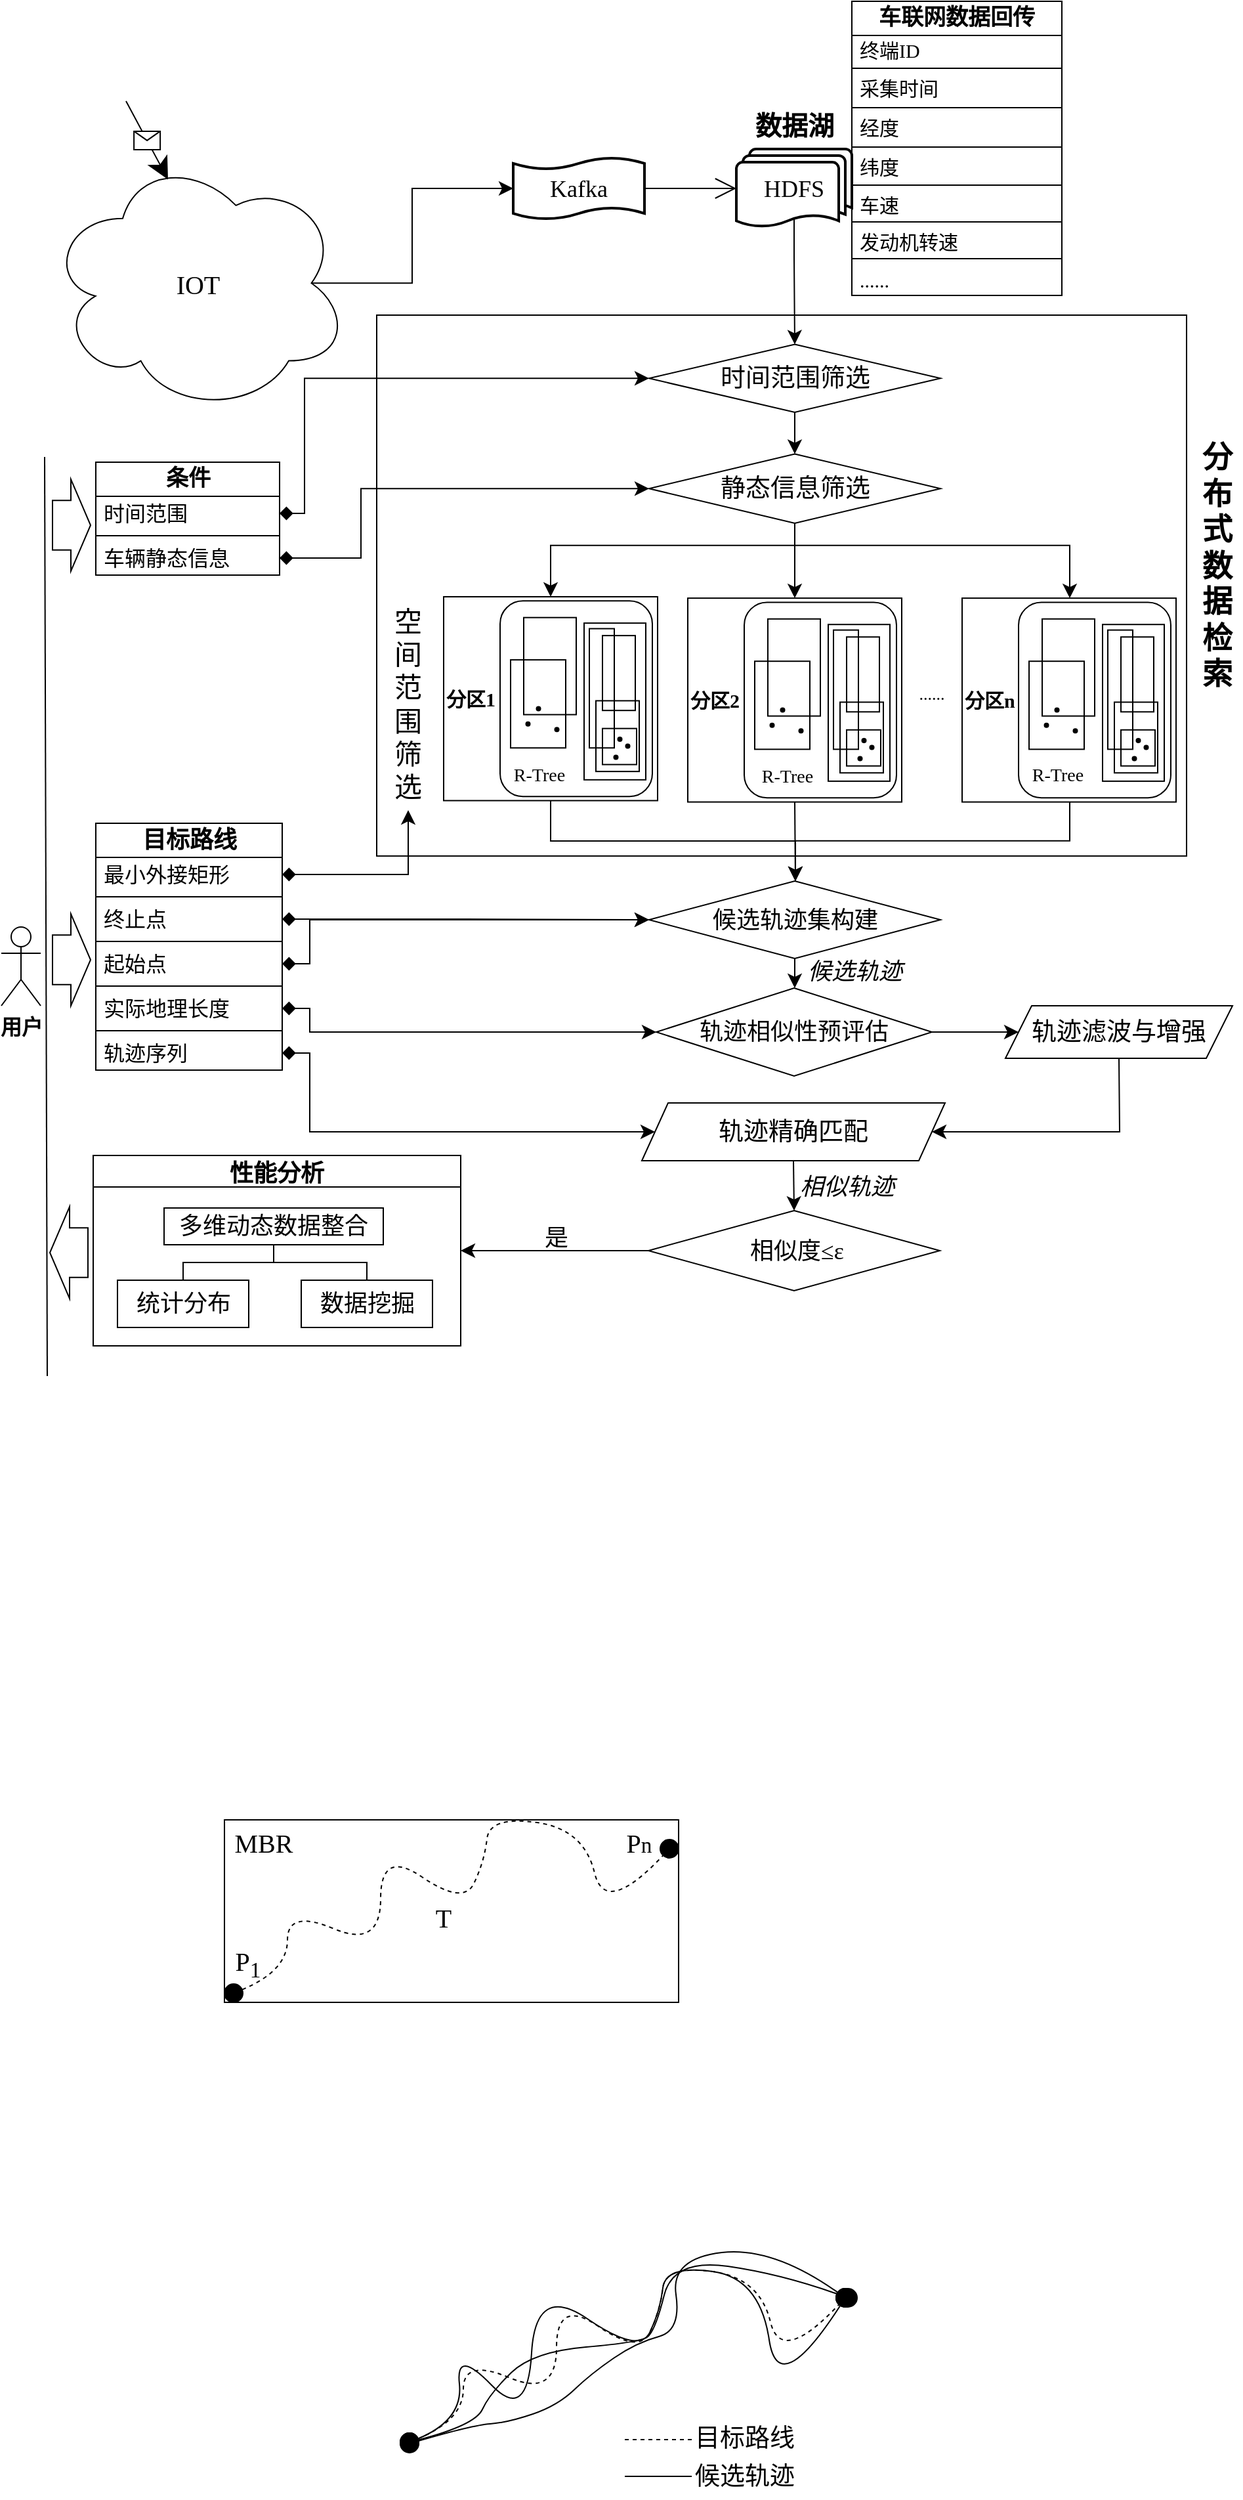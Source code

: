 <mxfile version="24.7.8">
  <diagram name="第 1 页" id="QPPe_mM45RTRhulqxfoM">
    <mxGraphModel dx="3130" dy="1550" grid="0" gridSize="10" guides="1" tooltips="1" connect="1" arrows="1" fold="1" page="1" pageScale="1" pageWidth="3300" pageHeight="2339" math="0" shadow="0">
      <root>
        <mxCell id="0" />
        <mxCell id="1" parent="0" />
        <mxCell id="G1OYZxIr4WpRyJIPXuP--4" value="" style="rounded=0;whiteSpace=wrap;html=1;fontFamily=Architects Daughter;fontSource=https%3A%2F%2Ffonts.googleapis.com%2Fcss%3Ffamily%3DArchitects%2BDaughter;" vertex="1" parent="1">
          <mxGeometry x="448" y="1485" width="346" height="139" as="geometry" />
        </mxCell>
        <mxCell id="3G0diSPvrYinm9wSDgkd-9" value="目标路线" style="swimlane;fontStyle=1;childLayout=stackLayout;horizontal=1;startSize=26;fillColor=none;horizontalStack=0;resizeParent=1;resizeParentMax=0;resizeLast=0;collapsible=1;marginBottom=0;html=1;fontFamily=宋体;fontSize=18;verticalAlign=middle;" parent="1" vertex="1">
          <mxGeometry x="350" y="726" width="142" height="188" as="geometry">
            <mxRectangle x="360" y="410" width="110" height="30" as="alternateBounds" />
          </mxGeometry>
        </mxCell>
        <mxCell id="3G0diSPvrYinm9wSDgkd-19" value="最小外接矩形" style="text;strokeColor=none;fillColor=none;align=left;verticalAlign=middle;spacingLeft=4;spacingRight=4;overflow=hidden;rotatable=0;points=[[0,0.5],[1,0.5]];portConstraint=eastwest;whiteSpace=wrap;html=1;fontFamily=宋体;fontStyle=0;fontSize=16;" parent="3G0diSPvrYinm9wSDgkd-9" vertex="1">
          <mxGeometry y="26" width="142" height="26" as="geometry" />
        </mxCell>
        <mxCell id="3G0diSPvrYinm9wSDgkd-36" value="" style="line;strokeWidth=1;fillColor=none;align=left;verticalAlign=middle;spacingTop=-1;spacingLeft=3;spacingRight=3;rotatable=0;labelPosition=right;points=[];portConstraint=eastwest;strokeColor=inherit;fontFamily=宋体;" parent="3G0diSPvrYinm9wSDgkd-9" vertex="1">
          <mxGeometry y="52" width="142" height="8" as="geometry" />
        </mxCell>
        <mxCell id="3G0diSPvrYinm9wSDgkd-18" value="终止点" style="text;strokeColor=none;fillColor=none;align=left;verticalAlign=middle;spacingLeft=4;spacingRight=4;overflow=hidden;rotatable=0;points=[[0,0.5],[1,0.5]];portConstraint=eastwest;whiteSpace=wrap;html=1;fontFamily=宋体;fontStyle=0;fontSize=16;" parent="3G0diSPvrYinm9wSDgkd-9" vertex="1">
          <mxGeometry y="60" width="142" height="26" as="geometry" />
        </mxCell>
        <mxCell id="3G0diSPvrYinm9wSDgkd-35" value="" style="line;strokeWidth=1;fillColor=none;align=left;verticalAlign=middle;spacingTop=-1;spacingLeft=3;spacingRight=3;rotatable=0;labelPosition=right;points=[];portConstraint=eastwest;strokeColor=inherit;fontFamily=宋体;" parent="3G0diSPvrYinm9wSDgkd-9" vertex="1">
          <mxGeometry y="86" width="142" height="8" as="geometry" />
        </mxCell>
        <mxCell id="3G0diSPvrYinm9wSDgkd-201" value="起始点" style="text;strokeColor=none;fillColor=none;align=left;verticalAlign=middle;spacingLeft=4;spacingRight=4;overflow=hidden;rotatable=0;points=[[0,0.5],[1,0.5]];portConstraint=eastwest;whiteSpace=wrap;html=1;fontFamily=宋体;fontStyle=0;fontSize=16;" parent="3G0diSPvrYinm9wSDgkd-9" vertex="1">
          <mxGeometry y="94" width="142" height="26" as="geometry" />
        </mxCell>
        <mxCell id="3G0diSPvrYinm9wSDgkd-37" value="" style="line;strokeWidth=1;fillColor=none;align=left;verticalAlign=middle;spacingTop=-1;spacingLeft=3;spacingRight=3;rotatable=0;labelPosition=right;points=[];portConstraint=eastwest;strokeColor=inherit;fontFamily=宋体;" parent="3G0diSPvrYinm9wSDgkd-9" vertex="1">
          <mxGeometry y="120" width="142" height="8" as="geometry" />
        </mxCell>
        <mxCell id="3G0diSPvrYinm9wSDgkd-12" value="实际地理长度" style="text;strokeColor=none;fillColor=none;align=left;verticalAlign=middle;spacingLeft=4;spacingRight=4;overflow=hidden;rotatable=0;points=[[0,0.5],[1,0.5]];portConstraint=eastwest;whiteSpace=wrap;html=1;fontFamily=宋体;fontStyle=0;fontSize=16;" parent="3G0diSPvrYinm9wSDgkd-9" vertex="1">
          <mxGeometry y="128" width="142" height="26" as="geometry" />
        </mxCell>
        <mxCell id="3G0diSPvrYinm9wSDgkd-34" value="" style="line;strokeWidth=1;fillColor=none;align=left;verticalAlign=middle;spacingTop=-1;spacingLeft=3;spacingRight=3;rotatable=0;labelPosition=right;points=[];portConstraint=eastwest;strokeColor=inherit;fontFamily=宋体;" parent="3G0diSPvrYinm9wSDgkd-9" vertex="1">
          <mxGeometry y="154" width="142" height="8" as="geometry" />
        </mxCell>
        <mxCell id="3G0diSPvrYinm9wSDgkd-10" value="轨迹序列" style="text;strokeColor=none;fillColor=none;align=left;verticalAlign=middle;spacingLeft=4;spacingRight=4;overflow=hidden;rotatable=0;points=[[0,0.5],[1,0.5]];portConstraint=eastwest;whiteSpace=wrap;html=1;fontFamily=宋体;fontStyle=0;fontSize=16;" parent="3G0diSPvrYinm9wSDgkd-9" vertex="1">
          <mxGeometry y="162" width="142" height="26" as="geometry" />
        </mxCell>
        <mxCell id="3G0diSPvrYinm9wSDgkd-20" value="Kafka" style="shape=tape;whiteSpace=wrap;html=1;strokeWidth=2;size=0.19;fontFamily=宋体;fontStyle=0;fontSize=18;" parent="1" vertex="1">
          <mxGeometry x="668" y="219" width="100" height="47" as="geometry" />
        </mxCell>
        <mxCell id="3G0diSPvrYinm9wSDgkd-21" value="HDFS" style="strokeWidth=2;html=1;shape=mxgraph.flowchart.multi-document;whiteSpace=wrap;fontFamily=宋体;fontSize=18;fontStyle=0" parent="1" vertex="1">
          <mxGeometry x="838" y="212.5" width="88" height="60" as="geometry" />
        </mxCell>
        <mxCell id="3G0diSPvrYinm9wSDgkd-22" style="edgeStyle=none;curved=1;rounded=0;orthogonalLoop=1;jettySize=auto;html=1;exitX=1;exitY=0.5;exitDx=0;exitDy=0;exitPerimeter=0;entryX=0;entryY=0.5;entryDx=0;entryDy=0;entryPerimeter=0;fontFamily=宋体;fontSize=16;startSize=14;endArrow=open;endSize=14;sourcePerimeterSpacing=8;targetPerimeterSpacing=8;" parent="1" source="3G0diSPvrYinm9wSDgkd-20" target="3G0diSPvrYinm9wSDgkd-21" edge="1">
          <mxGeometry relative="1" as="geometry" />
        </mxCell>
        <mxCell id="3G0diSPvrYinm9wSDgkd-23" value="车联网数据回传" style="swimlane;fontStyle=1;align=center;verticalAlign=middle;childLayout=stackLayout;horizontal=1;startSize=26;horizontalStack=0;resizeParent=1;resizeParentMax=0;resizeLast=0;collapsible=1;marginBottom=0;whiteSpace=wrap;html=1;fontFamily=宋体;fontSize=17;" parent="1" vertex="1">
          <mxGeometry x="926" y="100" width="160" height="224" as="geometry" />
        </mxCell>
        <mxCell id="3G0diSPvrYinm9wSDgkd-24" value="终端ID" style="text;strokeColor=none;fillColor=none;align=left;verticalAlign=middle;spacingLeft=4;spacingRight=4;overflow=hidden;rotatable=0;points=[[0,0.5],[1,0.5]];portConstraint=eastwest;whiteSpace=wrap;html=1;fontFamily=宋体;fontSize=15;fontColor=#000000;" parent="3G0diSPvrYinm9wSDgkd-23" vertex="1">
          <mxGeometry y="26" width="160" height="21" as="geometry" />
        </mxCell>
        <mxCell id="3G0diSPvrYinm9wSDgkd-38" value="" style="line;strokeWidth=1;fillColor=none;align=left;verticalAlign=middle;spacingTop=-1;spacingLeft=3;spacingRight=3;rotatable=0;labelPosition=right;points=[];portConstraint=eastwest;strokeColor=inherit;fontFamily=宋体;" parent="3G0diSPvrYinm9wSDgkd-23" vertex="1">
          <mxGeometry y="47" width="160" height="8" as="geometry" />
        </mxCell>
        <mxCell id="3G0diSPvrYinm9wSDgkd-27" value="采集时间" style="text;strokeColor=none;fillColor=none;align=left;verticalAlign=middle;spacingLeft=4;spacingRight=4;overflow=hidden;rotatable=0;points=[[0,0.5],[1,0.5]];portConstraint=eastwest;whiteSpace=wrap;html=1;fontFamily=宋体;fontSize=15;fontColor=#000000;" parent="3G0diSPvrYinm9wSDgkd-23" vertex="1">
          <mxGeometry y="55" width="160" height="22" as="geometry" />
        </mxCell>
        <mxCell id="3G0diSPvrYinm9wSDgkd-39" value="" style="line;strokeWidth=1;fillColor=none;align=left;verticalAlign=middle;spacingTop=-1;spacingLeft=3;spacingRight=3;rotatable=0;labelPosition=right;points=[];portConstraint=eastwest;strokeColor=inherit;fontFamily=宋体;" parent="3G0diSPvrYinm9wSDgkd-23" vertex="1">
          <mxGeometry y="77" width="160" height="8" as="geometry" />
        </mxCell>
        <mxCell id="3G0diSPvrYinm9wSDgkd-26" value="经度" style="text;strokeColor=none;fillColor=none;align=left;verticalAlign=middle;spacingLeft=4;spacingRight=4;overflow=hidden;rotatable=0;points=[[0,0.5],[1,0.5]];portConstraint=eastwest;whiteSpace=wrap;html=1;fontFamily=宋体;fontSize=15;fontColor=#000000;" parent="3G0diSPvrYinm9wSDgkd-23" vertex="1">
          <mxGeometry y="85" width="160" height="22" as="geometry" />
        </mxCell>
        <mxCell id="3G0diSPvrYinm9wSDgkd-51" value="" style="line;strokeWidth=1;fillColor=none;align=left;verticalAlign=middle;spacingTop=-1;spacingLeft=3;spacingRight=3;rotatable=0;labelPosition=right;points=[];portConstraint=eastwest;strokeColor=inherit;fontFamily=宋体;" parent="3G0diSPvrYinm9wSDgkd-23" vertex="1">
          <mxGeometry y="107" width="160" height="8" as="geometry" />
        </mxCell>
        <mxCell id="3G0diSPvrYinm9wSDgkd-48" value="纬度" style="text;strokeColor=none;fillColor=none;align=left;verticalAlign=middle;spacingLeft=4;spacingRight=4;overflow=hidden;rotatable=0;points=[[0,0.5],[1,0.5]];portConstraint=eastwest;whiteSpace=wrap;html=1;fontFamily=宋体;fontSize=15;fontColor=#000000;" parent="3G0diSPvrYinm9wSDgkd-23" vertex="1">
          <mxGeometry y="115" width="160" height="21" as="geometry" />
        </mxCell>
        <mxCell id="3G0diSPvrYinm9wSDgkd-52" value="" style="line;strokeWidth=1;fillColor=none;align=left;verticalAlign=middle;spacingTop=-1;spacingLeft=3;spacingRight=3;rotatable=0;labelPosition=right;points=[];portConstraint=eastwest;strokeColor=inherit;fontFamily=宋体;" parent="3G0diSPvrYinm9wSDgkd-23" vertex="1">
          <mxGeometry y="136" width="160" height="8" as="geometry" />
        </mxCell>
        <mxCell id="3G0diSPvrYinm9wSDgkd-40" value="车速" style="text;strokeColor=none;fillColor=none;align=left;verticalAlign=middle;spacingLeft=4;spacingRight=4;overflow=hidden;rotatable=0;points=[[0,0.5],[1,0.5]];portConstraint=eastwest;whiteSpace=wrap;html=1;fontFamily=宋体;fontSize=15;fontColor=#000000;" parent="3G0diSPvrYinm9wSDgkd-23" vertex="1">
          <mxGeometry y="144" width="160" height="20" as="geometry" />
        </mxCell>
        <mxCell id="3G0diSPvrYinm9wSDgkd-53" value="" style="line;strokeWidth=1;fillColor=none;align=left;verticalAlign=middle;spacingTop=-1;spacingLeft=3;spacingRight=3;rotatable=0;labelPosition=right;points=[];portConstraint=eastwest;strokeColor=inherit;fontFamily=宋体;" parent="3G0diSPvrYinm9wSDgkd-23" vertex="1">
          <mxGeometry y="164" width="160" height="8" as="geometry" />
        </mxCell>
        <mxCell id="3G0diSPvrYinm9wSDgkd-49" value="发动机转速" style="text;strokeColor=none;fillColor=none;align=left;verticalAlign=middle;spacingLeft=4;spacingRight=4;overflow=hidden;rotatable=0;points=[[0,0.5],[1,0.5]];portConstraint=eastwest;whiteSpace=wrap;html=1;fontFamily=宋体;fontSize=15;fontColor=#000000;" parent="3G0diSPvrYinm9wSDgkd-23" vertex="1">
          <mxGeometry y="172" width="160" height="20" as="geometry" />
        </mxCell>
        <mxCell id="3G0diSPvrYinm9wSDgkd-54" value="" style="line;strokeWidth=1;fillColor=none;align=left;verticalAlign=middle;spacingTop=-1;spacingLeft=3;spacingRight=3;rotatable=0;labelPosition=right;points=[];portConstraint=eastwest;strokeColor=inherit;fontFamily=宋体;" parent="3G0diSPvrYinm9wSDgkd-23" vertex="1">
          <mxGeometry y="192" width="160" height="8" as="geometry" />
        </mxCell>
        <mxCell id="3G0diSPvrYinm9wSDgkd-50" value="......" style="text;strokeColor=none;fillColor=none;align=left;verticalAlign=middle;spacingLeft=4;spacingRight=4;overflow=hidden;rotatable=0;points=[[0,0.5],[1,0.5]];portConstraint=eastwest;whiteSpace=wrap;html=1;fontFamily=宋体;fontSize=15;fontColor=#000000;" parent="3G0diSPvrYinm9wSDgkd-23" vertex="1">
          <mxGeometry y="200" width="160" height="24" as="geometry" />
        </mxCell>
        <mxCell id="3G0diSPvrYinm9wSDgkd-55" value="IOT" style="ellipse;shape=cloud;whiteSpace=wrap;html=1;align=center;fontFamily=宋体;fontSize=20;" parent="1" vertex="1">
          <mxGeometry x="313" y="216" width="230" height="197.25" as="geometry" />
        </mxCell>
        <mxCell id="3G0diSPvrYinm9wSDgkd-160" value="候选轨迹集构建" style="rhombus;whiteSpace=wrap;html=1;fontFamily=宋体;fontSize=18;" parent="1" vertex="1">
          <mxGeometry x="771.5" y="770" width="222" height="59" as="geometry" />
        </mxCell>
        <mxCell id="3G0diSPvrYinm9wSDgkd-166" value="轨迹滤波与增强" style="shape=parallelogram;perimeter=parallelogramPerimeter;whiteSpace=wrap;html=1;fixedSize=1;fontFamily=宋体;fontSize=19;" parent="1" vertex="1">
          <mxGeometry x="1043" y="865" width="173" height="40" as="geometry" />
        </mxCell>
        <mxCell id="3G0diSPvrYinm9wSDgkd-167" value="轨迹精确匹配" style="shape=parallelogram;perimeter=parallelogramPerimeter;whiteSpace=wrap;html=1;fixedSize=1;fontFamily=宋体;fontSize=19;" parent="1" vertex="1">
          <mxGeometry x="766" y="939" width="231" height="44" as="geometry" />
        </mxCell>
        <mxCell id="3G0diSPvrYinm9wSDgkd-168" value="" style="edgeStyle=elbowEdgeStyle;elbow=horizontal;endArrow=classic;html=1;curved=0;rounded=0;endSize=8;startSize=8;fontFamily=宋体;fontSize=16;sourcePerimeterSpacing=8;targetPerimeterSpacing=8;entryX=0;entryY=0.5;entryDx=0;entryDy=0;exitX=1;exitY=0.5;exitDx=0;exitDy=0;" parent="1" source="G1OYZxIr4WpRyJIPXuP--146" target="3G0diSPvrYinm9wSDgkd-166" edge="1">
          <mxGeometry width="50" height="50" relative="1" as="geometry">
            <mxPoint x="987" y="873" as="sourcePoint" />
            <mxPoint x="727" y="954" as="targetPoint" />
          </mxGeometry>
        </mxCell>
        <mxCell id="3G0diSPvrYinm9wSDgkd-170" value="" style="edgeStyle=elbowEdgeStyle;elbow=horizontal;endArrow=classic;html=1;curved=0;rounded=0;endSize=8;startSize=8;fontFamily=宋体;fontSize=16;sourcePerimeterSpacing=8;targetPerimeterSpacing=8;exitX=0.5;exitY=1;exitDx=0;exitDy=0;entryX=1;entryY=0.5;entryDx=0;entryDy=0;" parent="1" source="3G0diSPvrYinm9wSDgkd-166" target="3G0diSPvrYinm9wSDgkd-167" edge="1">
          <mxGeometry width="50" height="50" relative="1" as="geometry">
            <mxPoint x="1104" y="1022" as="sourcePoint" />
            <mxPoint x="1154" y="972" as="targetPoint" />
            <Array as="points">
              <mxPoint x="1130" y="929" />
              <mxPoint x="1117" y="924" />
            </Array>
          </mxGeometry>
        </mxCell>
        <mxCell id="3G0diSPvrYinm9wSDgkd-171" value="&lt;span style=&quot;text-align: justify; background-color: rgb(255, 255, 255);&quot;&gt;&lt;font style=&quot;font-size: 18px;&quot;&gt;&amp;nbsp;相似度≤ε&lt;/font&gt;&lt;/span&gt;" style="rhombus;whiteSpace=wrap;html=1;fontFamily=宋体;fontSize=18;" parent="1" vertex="1">
          <mxGeometry x="771" y="1021" width="222" height="61" as="geometry" />
        </mxCell>
        <mxCell id="3G0diSPvrYinm9wSDgkd-174" value="" style="edgeStyle=elbowEdgeStyle;elbow=horizontal;endArrow=classic;html=1;curved=0;rounded=0;endSize=8;startSize=8;fontFamily=宋体;fontSize=16;sourcePerimeterSpacing=8;targetPerimeterSpacing=8;exitX=0.5;exitY=1;exitDx=0;exitDy=0;entryX=0.5;entryY=0;entryDx=0;entryDy=0;" parent="1" source="3G0diSPvrYinm9wSDgkd-167" target="3G0diSPvrYinm9wSDgkd-171" edge="1">
          <mxGeometry width="50" height="50" relative="1" as="geometry">
            <mxPoint x="734" y="754" as="sourcePoint" />
            <mxPoint x="849" y="1065" as="targetPoint" />
          </mxGeometry>
        </mxCell>
        <mxCell id="3G0diSPvrYinm9wSDgkd-178" value="性能分析" style="swimlane;startSize=24;horizontal=1;containerType=tree;newEdgeStyle={&quot;edgeStyle&quot;:&quot;elbowEdgeStyle&quot;,&quot;startArrow&quot;:&quot;none&quot;,&quot;endArrow&quot;:&quot;none&quot;};fontFamily=宋体;fontSize=18;" parent="1" vertex="1">
          <mxGeometry x="348" y="979" width="280" height="145" as="geometry" />
        </mxCell>
        <mxCell id="3G0diSPvrYinm9wSDgkd-179" value="" style="edgeStyle=elbowEdgeStyle;elbow=vertical;sourcePerimeterSpacing=0;targetPerimeterSpacing=0;startArrow=none;endArrow=none;rounded=0;curved=0;fontFamily=宋体;fontSize=16;startSize=14;endSize=14;" parent="3G0diSPvrYinm9wSDgkd-178" source="3G0diSPvrYinm9wSDgkd-181" target="3G0diSPvrYinm9wSDgkd-182" edge="1">
          <mxGeometry relative="1" as="geometry" />
        </mxCell>
        <mxCell id="3G0diSPvrYinm9wSDgkd-180" value="" style="edgeStyle=elbowEdgeStyle;elbow=vertical;sourcePerimeterSpacing=0;targetPerimeterSpacing=0;startArrow=none;endArrow=none;rounded=0;curved=0;fontFamily=宋体;fontSize=16;startSize=14;endSize=14;" parent="3G0diSPvrYinm9wSDgkd-178" source="3G0diSPvrYinm9wSDgkd-181" target="3G0diSPvrYinm9wSDgkd-183" edge="1">
          <mxGeometry relative="1" as="geometry" />
        </mxCell>
        <UserObject label="多维动态数据整合" treeRoot="1" id="3G0diSPvrYinm9wSDgkd-181">
          <mxCell style="whiteSpace=wrap;html=1;align=center;treeFolding=1;treeMoving=1;newEdgeStyle={&quot;edgeStyle&quot;:&quot;elbowEdgeStyle&quot;,&quot;startArrow&quot;:&quot;none&quot;,&quot;endArrow&quot;:&quot;none&quot;};fontFamily=宋体;fontSize=18;" parent="3G0diSPvrYinm9wSDgkd-178" vertex="1">
            <mxGeometry x="54" y="40" width="167" height="28" as="geometry" />
          </mxCell>
        </UserObject>
        <mxCell id="3G0diSPvrYinm9wSDgkd-182" value="统计分布" style="whiteSpace=wrap;html=1;align=center;verticalAlign=middle;treeFolding=1;treeMoving=1;newEdgeStyle={&quot;edgeStyle&quot;:&quot;elbowEdgeStyle&quot;,&quot;startArrow&quot;:&quot;none&quot;,&quot;endArrow&quot;:&quot;none&quot;};fontFamily=宋体;fontSize=18;" parent="3G0diSPvrYinm9wSDgkd-178" vertex="1">
          <mxGeometry x="18.5" y="95" width="100" height="36" as="geometry" />
        </mxCell>
        <mxCell id="3G0diSPvrYinm9wSDgkd-183" value="数据挖掘" style="whiteSpace=wrap;html=1;align=center;verticalAlign=middle;treeFolding=1;treeMoving=1;newEdgeStyle={&quot;edgeStyle&quot;:&quot;elbowEdgeStyle&quot;,&quot;startArrow&quot;:&quot;none&quot;,&quot;endArrow&quot;:&quot;none&quot;};fontFamily=宋体;fontSize=18;" parent="3G0diSPvrYinm9wSDgkd-178" vertex="1">
          <mxGeometry x="158.5" y="95" width="100" height="36" as="geometry" />
        </mxCell>
        <mxCell id="3G0diSPvrYinm9wSDgkd-184" value="" style="edgeStyle=elbowEdgeStyle;elbow=horizontal;endArrow=classic;html=1;curved=0;rounded=0;endSize=8;startSize=8;fontFamily=宋体;fontSize=16;sourcePerimeterSpacing=8;targetPerimeterSpacing=8;exitX=0;exitY=0.5;exitDx=0;exitDy=0;entryX=1;entryY=0.5;entryDx=0;entryDy=0;" parent="1" source="3G0diSPvrYinm9wSDgkd-171" target="3G0diSPvrYinm9wSDgkd-178" edge="1">
          <mxGeometry width="50" height="50" relative="1" as="geometry">
            <mxPoint x="745" y="1178" as="sourcePoint" />
            <mxPoint x="795" y="1128" as="targetPoint" />
          </mxGeometry>
        </mxCell>
        <mxCell id="3G0diSPvrYinm9wSDgkd-186" value="" style="edgeStyle=elbowEdgeStyle;elbow=horizontal;endArrow=classic;html=1;curved=0;rounded=0;endSize=8;startSize=8;fontFamily=宋体;fontSize=16;sourcePerimeterSpacing=8;targetPerimeterSpacing=8;exitX=0.875;exitY=0.5;exitDx=0;exitDy=0;exitPerimeter=0;entryX=0;entryY=0.5;entryDx=0;entryDy=0;entryPerimeter=0;" parent="1" source="3G0diSPvrYinm9wSDgkd-55" target="3G0diSPvrYinm9wSDgkd-20" edge="1">
          <mxGeometry width="50" height="50" relative="1" as="geometry">
            <mxPoint x="544" y="301" as="sourcePoint" />
            <mxPoint x="594" y="251" as="targetPoint" />
          </mxGeometry>
        </mxCell>
        <mxCell id="3G0diSPvrYinm9wSDgkd-187" value="&lt;font size=&quot;1&quot; style=&quot;&quot;&gt;&lt;b style=&quot;font-size: 16px;&quot;&gt;用户&lt;/b&gt;&lt;/font&gt;" style="shape=umlActor;verticalLabelPosition=bottom;verticalAlign=top;html=1;fontFamily=宋体;" parent="1" vertex="1">
          <mxGeometry x="278" y="805" width="30" height="60" as="geometry" />
        </mxCell>
        <mxCell id="3G0diSPvrYinm9wSDgkd-191" value="" style="endArrow=none;html=1;rounded=0;fontFamily=宋体;fontSize=16;startSize=14;endSize=14;sourcePerimeterSpacing=8;targetPerimeterSpacing=8;curved=1;" parent="1" edge="1">
          <mxGeometry width="50" height="50" relative="1" as="geometry">
            <mxPoint x="313" y="1147" as="sourcePoint" />
            <mxPoint x="311" y="447" as="targetPoint" />
          </mxGeometry>
        </mxCell>
        <mxCell id="3G0diSPvrYinm9wSDgkd-197" value="数据湖" style="text;html=1;align=center;verticalAlign=middle;whiteSpace=wrap;rounded=0;fontSize=20;fontFamily=宋体;fontStyle=1" parent="1" vertex="1">
          <mxGeometry x="842" y="179" width="81" height="30" as="geometry" />
        </mxCell>
        <mxCell id="3G0diSPvrYinm9wSDgkd-198" value="是" style="text;html=1;align=center;verticalAlign=middle;whiteSpace=wrap;rounded=0;fontSize=18;fontFamily=宋体;" parent="1" vertex="1">
          <mxGeometry x="671" y="1027" width="60" height="30" as="geometry" />
        </mxCell>
        <mxCell id="3G0diSPvrYinm9wSDgkd-226" value="候选轨迹" style="text;html=1;align=center;verticalAlign=middle;whiteSpace=wrap;rounded=0;fontSize=18;fontFamily=宋体;fontStyle=2" parent="1" vertex="1">
          <mxGeometry x="887" y="824" width="83" height="30" as="geometry" />
        </mxCell>
        <mxCell id="3G0diSPvrYinm9wSDgkd-227" value="相似轨迹" style="text;html=1;align=center;verticalAlign=middle;whiteSpace=wrap;rounded=0;fontSize=18;fontFamily=宋体;fontStyle=2" parent="1" vertex="1">
          <mxGeometry x="881" y="988" width="83" height="30" as="geometry" />
        </mxCell>
        <mxCell id="7TAQLzED8YgwvD5aUBoT-1" value="" style="endArrow=classic;html=1;rounded=0;fontFamily=Architects Daughter;fontSource=https%3A%2F%2Ffonts.googleapis.com%2Fcss%3Ffamily%3DArchitects%2BDaughter;fontSize=16;startSize=14;endSize=14;sourcePerimeterSpacing=8;targetPerimeterSpacing=8;curved=1;entryX=0.4;entryY=0.1;entryDx=0;entryDy=0;entryPerimeter=0;" parent="1" target="3G0diSPvrYinm9wSDgkd-55" edge="1">
          <mxGeometry relative="1" as="geometry">
            <mxPoint x="373" y="176" as="sourcePoint" />
            <mxPoint x="473" y="176" as="targetPoint" />
          </mxGeometry>
        </mxCell>
        <mxCell id="7TAQLzED8YgwvD5aUBoT-2" value="" style="shape=message;html=1;outlineConnect=0;fontFamily=Architects Daughter;fontSource=https%3A%2F%2Ffonts.googleapis.com%2Fcss%3Ffamily%3DArchitects%2BDaughter;" parent="7TAQLzED8YgwvD5aUBoT-1" vertex="1">
          <mxGeometry width="20" height="14" relative="1" as="geometry">
            <mxPoint x="-10" y="-7" as="offset" />
          </mxGeometry>
        </mxCell>
        <mxCell id="G1OYZxIr4WpRyJIPXuP--2" value="" style="curved=1;endArrow=oval;html=1;rounded=0;fontFamily=Architects Daughter;fontSource=https%3A%2F%2Ffonts.googleapis.com%2Fcss%3Ffamily%3DArchitects%2BDaughter;fontSize=16;startSize=14;endSize=14;sourcePerimeterSpacing=8;targetPerimeterSpacing=8;endFill=1;startArrow=oval;startFill=1;dashed=1;" edge="1" parent="1">
          <mxGeometry width="50" height="50" relative="1" as="geometry">
            <mxPoint x="455" y="1617" as="sourcePoint" />
            <mxPoint x="787" y="1507" as="targetPoint" />
            <Array as="points">
              <mxPoint x="496" y="1600" />
              <mxPoint x="496" y="1553" />
              <mxPoint x="567" y="1583" />
              <mxPoint x="567" y="1507" />
              <mxPoint x="630" y="1550" />
              <mxPoint x="646" y="1517" />
              <mxPoint x="650" y="1482" />
              <mxPoint x="722" y="1492" />
              <mxPoint x="738" y="1559" />
            </Array>
          </mxGeometry>
        </mxCell>
        <mxCell id="G1OYZxIr4WpRyJIPXuP--5" value="&lt;font face=&quot;Times New Roman&quot;&gt;P&lt;sub&gt;1&lt;/sub&gt;&lt;/font&gt;" style="text;strokeColor=none;fillColor=none;html=1;align=center;verticalAlign=middle;whiteSpace=wrap;rounded=0;fontSize=20;fontFamily=Architects Daughter;fontSource=https%3A%2F%2Ffonts.googleapis.com%2Fcss%3Ffamily%3DArchitects%2BDaughter;" vertex="1" parent="1">
          <mxGeometry x="436" y="1580" width="60" height="30" as="geometry" />
        </mxCell>
        <mxCell id="G1OYZxIr4WpRyJIPXuP--6" value="&lt;font face=&quot;Times New Roman&quot;&gt;P&lt;span style=&quot;font-size: 16.667px;&quot;&gt;n&lt;/span&gt;&lt;/font&gt;" style="text;strokeColor=none;fillColor=none;html=1;align=center;verticalAlign=middle;whiteSpace=wrap;rounded=0;fontSize=20;fontFamily=Architects Daughter;fontSource=https%3A%2F%2Ffonts.googleapis.com%2Fcss%3Ffamily%3DArchitects%2BDaughter;" vertex="1" parent="1">
          <mxGeometry x="734" y="1488" width="60" height="30" as="geometry" />
        </mxCell>
        <mxCell id="G1OYZxIr4WpRyJIPXuP--7" value="&lt;font face=&quot;Times New Roman&quot;&gt;MBR&lt;/font&gt;" style="text;strokeColor=none;fillColor=none;html=1;align=center;verticalAlign=middle;whiteSpace=wrap;rounded=0;fontSize=20;fontFamily=Architects Daughter;fontSource=https%3A%2F%2Ffonts.googleapis.com%2Fcss%3Ffamily%3DArchitects%2BDaughter;" vertex="1" parent="1">
          <mxGeometry x="448" y="1488" width="60" height="30" as="geometry" />
        </mxCell>
        <mxCell id="G1OYZxIr4WpRyJIPXuP--8" value="&lt;font face=&quot;Times New Roman&quot;&gt;T&lt;/font&gt;" style="text;strokeColor=none;fillColor=none;html=1;align=center;verticalAlign=middle;whiteSpace=wrap;rounded=0;fontSize=20;fontFamily=Architects Daughter;fontSource=https%3A%2F%2Ffonts.googleapis.com%2Fcss%3Ffamily%3DArchitects%2BDaughter;" vertex="1" parent="1">
          <mxGeometry x="585" y="1545" width="60" height="30" as="geometry" />
        </mxCell>
        <mxCell id="G1OYZxIr4WpRyJIPXuP--142" value="" style="group" vertex="1" connectable="0" parent="1">
          <mxGeometry x="561" y="356" width="617" height="414" as="geometry" />
        </mxCell>
        <mxCell id="G1OYZxIr4WpRyJIPXuP--134" value="" style="rounded=0;whiteSpace=wrap;html=1;fontFamily=Architects Daughter;fontSource=https%3A%2F%2Ffonts.googleapis.com%2Fcss%3Ffamily%3DArchitects%2BDaughter;" vertex="1" parent="G1OYZxIr4WpRyJIPXuP--142">
          <mxGeometry x="3" y="-17" width="617" height="411.93" as="geometry" />
        </mxCell>
        <mxCell id="G1OYZxIr4WpRyJIPXuP--128" value="" style="group" vertex="1" connectable="0" parent="G1OYZxIr4WpRyJIPXuP--142">
          <mxGeometry x="54" y="91.883" width="558" height="322.117" as="geometry" />
        </mxCell>
        <mxCell id="G1OYZxIr4WpRyJIPXuP--67" value="" style="group;fontFamily=宋体;" vertex="1" connectable="0" parent="G1OYZxIr4WpRyJIPXuP--128">
          <mxGeometry x="395" y="106.668" width="163" height="155.25" as="geometry" />
        </mxCell>
        <mxCell id="G1OYZxIr4WpRyJIPXuP--68" value="" style="rounded=1;whiteSpace=wrap;html=1;fontFamily=宋体;fillColor=none;" vertex="1" parent="G1OYZxIr4WpRyJIPXuP--67">
          <mxGeometry x="43" y="3.168" width="116" height="148.913" as="geometry" />
        </mxCell>
        <mxCell id="G1OYZxIr4WpRyJIPXuP--69" value="&lt;b&gt;&lt;font style=&quot;font-size: 15px;&quot;&gt;分区n&lt;/font&gt;&lt;/b&gt;" style="rounded=0;whiteSpace=wrap;html=1;fontFamily=宋体;fillColor=none;align=left;" vertex="1" parent="G1OYZxIr4WpRyJIPXuP--67">
          <mxGeometry width="163" height="155.25" as="geometry" />
        </mxCell>
        <mxCell id="G1OYZxIr4WpRyJIPXuP--70" value="" style="group;fontFamily=宋体;" vertex="1" connectable="0" parent="G1OYZxIr4WpRyJIPXuP--128">
          <mxGeometry y="105.612" width="163" height="155.25" as="geometry" />
        </mxCell>
        <mxCell id="G1OYZxIr4WpRyJIPXuP--71" value="" style="group;fontFamily=宋体;" vertex="1" connectable="0" parent="G1OYZxIr4WpRyJIPXuP--70">
          <mxGeometry x="51" y="15.842" width="103" height="123.566" as="geometry" />
        </mxCell>
        <mxCell id="G1OYZxIr4WpRyJIPXuP--72" value="" style="rounded=0;whiteSpace=wrap;html=1;fontFamily=宋体;" vertex="1" parent="G1OYZxIr4WpRyJIPXuP--71">
          <mxGeometry x="56" y="4.224" width="47" height="119.342" as="geometry" />
        </mxCell>
        <mxCell id="G1OYZxIr4WpRyJIPXuP--73" value="" style="rounded=0;whiteSpace=wrap;html=1;fontFamily=宋体;fillColor=none;" vertex="1" parent="G1OYZxIr4WpRyJIPXuP--71">
          <mxGeometry x="10" width="40" height="73.929" as="geometry" />
        </mxCell>
        <mxCell id="G1OYZxIr4WpRyJIPXuP--74" value="" style="rounded=0;whiteSpace=wrap;html=1;fontFamily=宋体;fillColor=none;" vertex="1" parent="G1OYZxIr4WpRyJIPXuP--71">
          <mxGeometry y="32.212" width="42" height="67.064" as="geometry" />
        </mxCell>
        <mxCell id="G1OYZxIr4WpRyJIPXuP--75" value="" style="rounded=0;whiteSpace=wrap;html=1;fontFamily=宋体;fillColor=none;" vertex="1" parent="G1OYZxIr4WpRyJIPXuP--71">
          <mxGeometry x="60" y="8.449" width="19" height="90.827" as="geometry" />
        </mxCell>
        <mxCell id="G1OYZxIr4WpRyJIPXuP--76" value="" style="rounded=0;whiteSpace=wrap;html=1;fontFamily=宋体;fillColor=none;" vertex="1" parent="G1OYZxIr4WpRyJIPXuP--71">
          <mxGeometry x="65" y="63.367" width="33" height="53.862" as="geometry" />
        </mxCell>
        <mxCell id="G1OYZxIr4WpRyJIPXuP--77" value="" style="rounded=0;whiteSpace=wrap;html=1;fontFamily=宋体;fillColor=none;" vertex="1" parent="G1OYZxIr4WpRyJIPXuP--71">
          <mxGeometry x="70" y="13.73" width="25" height="57.031" as="geometry" />
        </mxCell>
        <mxCell id="G1OYZxIr4WpRyJIPXuP--78" value="" style="rounded=0;whiteSpace=wrap;html=1;fontFamily=宋体;fillColor=none;" vertex="1" parent="G1OYZxIr4WpRyJIPXuP--71">
          <mxGeometry x="70" y="84.49" width="26" height="27.459" as="geometry" />
        </mxCell>
        <mxCell id="G1OYZxIr4WpRyJIPXuP--79" value="" style="shape=waypoint;sketch=0;fillStyle=solid;size=6;pointerEvents=1;points=[];fillColor=none;resizable=0;rotatable=0;perimeter=centerPerimeter;snapToPoint=1;fontFamily=宋体;strokeWidth=0;" vertex="1" parent="G1OYZxIr4WpRyJIPXuP--71">
          <mxGeometry x="73" y="82.378" width="20" height="20" as="geometry" />
        </mxCell>
        <mxCell id="G1OYZxIr4WpRyJIPXuP--80" value="" style="shape=waypoint;sketch=0;fillStyle=solid;size=6;pointerEvents=1;points=[];fillColor=none;resizable=0;rotatable=0;perimeter=centerPerimeter;snapToPoint=1;fontFamily=宋体;strokeWidth=0;" vertex="1" parent="G1OYZxIr4WpRyJIPXuP--71">
          <mxGeometry x="79" y="87.658" width="20" height="20" as="geometry" />
        </mxCell>
        <mxCell id="G1OYZxIr4WpRyJIPXuP--81" value="" style="shape=waypoint;sketch=0;fillStyle=solid;size=6;pointerEvents=1;points=[];fillColor=none;resizable=0;rotatable=0;perimeter=centerPerimeter;snapToPoint=1;fontFamily=宋体;strokeWidth=0;" vertex="1" parent="G1OYZxIr4WpRyJIPXuP--71">
          <mxGeometry x="70" y="96.107" width="20" height="20" as="geometry" />
        </mxCell>
        <mxCell id="G1OYZxIr4WpRyJIPXuP--82" value="" style="shape=waypoint;sketch=0;fillStyle=solid;size=6;pointerEvents=1;points=[];fillColor=none;resizable=0;rotatable=0;perimeter=centerPerimeter;snapToPoint=1;fontFamily=宋体;strokeWidth=0;" vertex="1" parent="G1OYZxIr4WpRyJIPXuP--71">
          <mxGeometry x="11" y="59.143" width="20" height="20" as="geometry" />
        </mxCell>
        <mxCell id="G1OYZxIr4WpRyJIPXuP--83" value="" style="shape=waypoint;sketch=0;fillStyle=solid;size=6;pointerEvents=1;points=[];fillColor=none;resizable=0;rotatable=0;perimeter=centerPerimeter;snapToPoint=1;fontFamily=宋体;strokeWidth=0;" vertex="1" parent="G1OYZxIr4WpRyJIPXuP--71">
          <mxGeometry x="3" y="70.76" width="20" height="20" as="geometry" />
        </mxCell>
        <mxCell id="G1OYZxIr4WpRyJIPXuP--84" value="" style="shape=waypoint;sketch=0;fillStyle=solid;size=6;pointerEvents=1;points=[];fillColor=none;resizable=0;rotatable=0;perimeter=centerPerimeter;snapToPoint=1;fontFamily=宋体;strokeWidth=0;" vertex="1" parent="G1OYZxIr4WpRyJIPXuP--71">
          <mxGeometry x="25" y="74.985" width="20" height="20" as="geometry" />
        </mxCell>
        <mxCell id="G1OYZxIr4WpRyJIPXuP--85" value="" style="rounded=1;whiteSpace=wrap;html=1;fontFamily=宋体;fillColor=none;" vertex="1" parent="G1OYZxIr4WpRyJIPXuP--70">
          <mxGeometry x="43" y="3.168" width="116" height="148.913" as="geometry" />
        </mxCell>
        <mxCell id="G1OYZxIr4WpRyJIPXuP--86" value="&lt;b&gt;&lt;font style=&quot;font-size: 15px;&quot;&gt;分区1&lt;/font&gt;&lt;/b&gt;" style="rounded=0;whiteSpace=wrap;html=1;fontFamily=宋体;fillColor=none;align=left;" vertex="1" parent="G1OYZxIr4WpRyJIPXuP--70">
          <mxGeometry width="163" height="155.25" as="geometry" />
        </mxCell>
        <mxCell id="G1OYZxIr4WpRyJIPXuP--87" value="&lt;font face=&quot;Times New Roman&quot; style=&quot;font-size: 14px;&quot;&gt;R-Tree&lt;/font&gt;" style="text;html=1;align=center;verticalAlign=middle;whiteSpace=wrap;rounded=0;fontSize=20;fontFamily=Architects Daughter;fontSource=https%3A%2F%2Ffonts.googleapis.com%2Fcss%3Ffamily%3DArchitects%2BDaughter;" vertex="1" parent="G1OYZxIr4WpRyJIPXuP--70">
          <mxGeometry x="43" y="117.23" width="60" height="31.684" as="geometry" />
        </mxCell>
        <mxCell id="G1OYZxIr4WpRyJIPXuP--88" value="" style="group;fontFamily=宋体;" vertex="1" connectable="0" parent="G1OYZxIr4WpRyJIPXuP--128">
          <mxGeometry x="186" y="106.668" width="163" height="155.25" as="geometry" />
        </mxCell>
        <mxCell id="G1OYZxIr4WpRyJIPXuP--89" value="" style="group;fontFamily=宋体;" vertex="1" connectable="0" parent="G1OYZxIr4WpRyJIPXuP--88">
          <mxGeometry x="51" y="15.842" width="103" height="123.566" as="geometry" />
        </mxCell>
        <mxCell id="G1OYZxIr4WpRyJIPXuP--90" value="" style="rounded=0;whiteSpace=wrap;html=1;fontFamily=宋体;" vertex="1" parent="G1OYZxIr4WpRyJIPXuP--89">
          <mxGeometry x="56" y="4.224" width="47" height="119.342" as="geometry" />
        </mxCell>
        <mxCell id="G1OYZxIr4WpRyJIPXuP--91" value="" style="rounded=0;whiteSpace=wrap;html=1;fontFamily=宋体;fillColor=none;" vertex="1" parent="G1OYZxIr4WpRyJIPXuP--89">
          <mxGeometry x="10" width="40" height="73.929" as="geometry" />
        </mxCell>
        <mxCell id="G1OYZxIr4WpRyJIPXuP--92" value="" style="rounded=0;whiteSpace=wrap;html=1;fontFamily=宋体;fillColor=none;" vertex="1" parent="G1OYZxIr4WpRyJIPXuP--89">
          <mxGeometry y="32.212" width="42" height="67.064" as="geometry" />
        </mxCell>
        <mxCell id="G1OYZxIr4WpRyJIPXuP--93" value="" style="rounded=0;whiteSpace=wrap;html=1;fontFamily=宋体;fillColor=none;" vertex="1" parent="G1OYZxIr4WpRyJIPXuP--89">
          <mxGeometry x="60" y="8.449" width="19" height="90.827" as="geometry" />
        </mxCell>
        <mxCell id="G1OYZxIr4WpRyJIPXuP--94" value="" style="rounded=0;whiteSpace=wrap;html=1;fontFamily=宋体;fillColor=none;" vertex="1" parent="G1OYZxIr4WpRyJIPXuP--89">
          <mxGeometry x="65" y="63.367" width="33" height="53.862" as="geometry" />
        </mxCell>
        <mxCell id="G1OYZxIr4WpRyJIPXuP--95" value="" style="rounded=0;whiteSpace=wrap;html=1;fontFamily=宋体;fillColor=none;" vertex="1" parent="G1OYZxIr4WpRyJIPXuP--89">
          <mxGeometry x="70" y="13.73" width="25" height="57.031" as="geometry" />
        </mxCell>
        <mxCell id="G1OYZxIr4WpRyJIPXuP--96" value="" style="rounded=0;whiteSpace=wrap;html=1;fontFamily=宋体;fillColor=none;" vertex="1" parent="G1OYZxIr4WpRyJIPXuP--89">
          <mxGeometry x="70" y="84.49" width="26" height="27.459" as="geometry" />
        </mxCell>
        <mxCell id="G1OYZxIr4WpRyJIPXuP--97" value="" style="shape=waypoint;sketch=0;fillStyle=solid;size=6;pointerEvents=1;points=[];fillColor=none;resizable=0;rotatable=0;perimeter=centerPerimeter;snapToPoint=1;fontFamily=宋体;strokeWidth=0;" vertex="1" parent="G1OYZxIr4WpRyJIPXuP--89">
          <mxGeometry x="73" y="82.378" width="20" height="20" as="geometry" />
        </mxCell>
        <mxCell id="G1OYZxIr4WpRyJIPXuP--98" value="" style="shape=waypoint;sketch=0;fillStyle=solid;size=6;pointerEvents=1;points=[];fillColor=none;resizable=0;rotatable=0;perimeter=centerPerimeter;snapToPoint=1;fontFamily=宋体;strokeWidth=0;" vertex="1" parent="G1OYZxIr4WpRyJIPXuP--89">
          <mxGeometry x="79" y="87.658" width="20" height="20" as="geometry" />
        </mxCell>
        <mxCell id="G1OYZxIr4WpRyJIPXuP--99" value="" style="shape=waypoint;sketch=0;fillStyle=solid;size=6;pointerEvents=1;points=[];fillColor=none;resizable=0;rotatable=0;perimeter=centerPerimeter;snapToPoint=1;fontFamily=宋体;strokeWidth=0;" vertex="1" parent="G1OYZxIr4WpRyJIPXuP--89">
          <mxGeometry x="70" y="96.107" width="20" height="20" as="geometry" />
        </mxCell>
        <mxCell id="G1OYZxIr4WpRyJIPXuP--100" value="" style="shape=waypoint;sketch=0;fillStyle=solid;size=6;pointerEvents=1;points=[];fillColor=none;resizable=0;rotatable=0;perimeter=centerPerimeter;snapToPoint=1;fontFamily=宋体;strokeWidth=0;" vertex="1" parent="G1OYZxIr4WpRyJIPXuP--89">
          <mxGeometry x="11" y="59.143" width="20" height="20" as="geometry" />
        </mxCell>
        <mxCell id="G1OYZxIr4WpRyJIPXuP--101" value="" style="shape=waypoint;sketch=0;fillStyle=solid;size=6;pointerEvents=1;points=[];fillColor=none;resizable=0;rotatable=0;perimeter=centerPerimeter;snapToPoint=1;fontFamily=宋体;strokeWidth=0;" vertex="1" parent="G1OYZxIr4WpRyJIPXuP--89">
          <mxGeometry x="3" y="70.76" width="20" height="20" as="geometry" />
        </mxCell>
        <mxCell id="G1OYZxIr4WpRyJIPXuP--102" value="" style="shape=waypoint;sketch=0;fillStyle=solid;size=6;pointerEvents=1;points=[];fillColor=none;resizable=0;rotatable=0;perimeter=centerPerimeter;snapToPoint=1;fontFamily=宋体;strokeWidth=0;" vertex="1" parent="G1OYZxIr4WpRyJIPXuP--89">
          <mxGeometry x="25" y="74.985" width="20" height="20" as="geometry" />
        </mxCell>
        <mxCell id="G1OYZxIr4WpRyJIPXuP--103" value="" style="rounded=1;whiteSpace=wrap;html=1;fontFamily=宋体;fillColor=none;" vertex="1" parent="G1OYZxIr4WpRyJIPXuP--88">
          <mxGeometry x="43" y="3.168" width="116" height="148.913" as="geometry" />
        </mxCell>
        <mxCell id="G1OYZxIr4WpRyJIPXuP--104" value="&lt;b&gt;&lt;font style=&quot;font-size: 15px;&quot;&gt;分区2&lt;/font&gt;&lt;/b&gt;" style="rounded=0;whiteSpace=wrap;html=1;fontFamily=宋体;fillColor=none;align=left;" vertex="1" parent="G1OYZxIr4WpRyJIPXuP--88">
          <mxGeometry width="163" height="155.25" as="geometry" />
        </mxCell>
        <mxCell id="G1OYZxIr4WpRyJIPXuP--105" value="&lt;font face=&quot;Times New Roman&quot; style=&quot;font-size: 14px;&quot;&gt;R-Tree&lt;/font&gt;" style="text;html=1;align=center;verticalAlign=middle;whiteSpace=wrap;rounded=0;fontSize=20;fontFamily=Architects Daughter;fontSource=https%3A%2F%2Ffonts.googleapis.com%2Fcss%3Ffamily%3DArchitects%2BDaughter;" vertex="1" parent="G1OYZxIr4WpRyJIPXuP--88">
          <mxGeometry x="46" y="117.23" width="60" height="31.684" as="geometry" />
        </mxCell>
        <mxCell id="G1OYZxIr4WpRyJIPXuP--106" value="" style="group;fontFamily=宋体;" vertex="1" connectable="0" parent="G1OYZxIr4WpRyJIPXuP--128">
          <mxGeometry x="446" y="122.51" width="103" height="123.566" as="geometry" />
        </mxCell>
        <mxCell id="G1OYZxIr4WpRyJIPXuP--107" value="" style="rounded=0;whiteSpace=wrap;html=1;fontFamily=宋体;" vertex="1" parent="G1OYZxIr4WpRyJIPXuP--106">
          <mxGeometry x="56" y="4.224" width="47" height="119.342" as="geometry" />
        </mxCell>
        <mxCell id="G1OYZxIr4WpRyJIPXuP--108" value="" style="rounded=0;whiteSpace=wrap;html=1;fontFamily=宋体;fillColor=none;" vertex="1" parent="G1OYZxIr4WpRyJIPXuP--106">
          <mxGeometry x="10" width="40" height="73.929" as="geometry" />
        </mxCell>
        <mxCell id="G1OYZxIr4WpRyJIPXuP--109" value="" style="rounded=0;whiteSpace=wrap;html=1;fontFamily=宋体;fillColor=none;" vertex="1" parent="G1OYZxIr4WpRyJIPXuP--106">
          <mxGeometry y="32.212" width="42" height="67.064" as="geometry" />
        </mxCell>
        <mxCell id="G1OYZxIr4WpRyJIPXuP--110" value="" style="rounded=0;whiteSpace=wrap;html=1;fontFamily=宋体;fillColor=none;" vertex="1" parent="G1OYZxIr4WpRyJIPXuP--106">
          <mxGeometry x="60" y="8.449" width="19" height="90.827" as="geometry" />
        </mxCell>
        <mxCell id="G1OYZxIr4WpRyJIPXuP--111" value="" style="rounded=0;whiteSpace=wrap;html=1;fontFamily=宋体;fillColor=none;" vertex="1" parent="G1OYZxIr4WpRyJIPXuP--106">
          <mxGeometry x="65" y="63.367" width="33" height="53.862" as="geometry" />
        </mxCell>
        <mxCell id="G1OYZxIr4WpRyJIPXuP--112" value="" style="rounded=0;whiteSpace=wrap;html=1;fontFamily=宋体;fillColor=none;" vertex="1" parent="G1OYZxIr4WpRyJIPXuP--106">
          <mxGeometry x="70" y="13.73" width="25" height="57.031" as="geometry" />
        </mxCell>
        <mxCell id="G1OYZxIr4WpRyJIPXuP--113" value="" style="rounded=0;whiteSpace=wrap;html=1;fontFamily=宋体;fillColor=none;" vertex="1" parent="G1OYZxIr4WpRyJIPXuP--106">
          <mxGeometry x="70" y="84.49" width="26" height="27.459" as="geometry" />
        </mxCell>
        <mxCell id="G1OYZxIr4WpRyJIPXuP--114" value="" style="shape=waypoint;sketch=0;fillStyle=solid;size=6;pointerEvents=1;points=[];fillColor=none;resizable=0;rotatable=0;perimeter=centerPerimeter;snapToPoint=1;fontFamily=宋体;strokeWidth=0;" vertex="1" parent="G1OYZxIr4WpRyJIPXuP--106">
          <mxGeometry x="73" y="82.378" width="20" height="20" as="geometry" />
        </mxCell>
        <mxCell id="G1OYZxIr4WpRyJIPXuP--115" value="" style="shape=waypoint;sketch=0;fillStyle=solid;size=6;pointerEvents=1;points=[];fillColor=none;resizable=0;rotatable=0;perimeter=centerPerimeter;snapToPoint=1;fontFamily=宋体;strokeWidth=0;" vertex="1" parent="G1OYZxIr4WpRyJIPXuP--106">
          <mxGeometry x="79" y="87.658" width="20" height="20" as="geometry" />
        </mxCell>
        <mxCell id="G1OYZxIr4WpRyJIPXuP--116" value="" style="shape=waypoint;sketch=0;fillStyle=solid;size=6;pointerEvents=1;points=[];fillColor=none;resizable=0;rotatable=0;perimeter=centerPerimeter;snapToPoint=1;fontFamily=宋体;strokeWidth=0;" vertex="1" parent="G1OYZxIr4WpRyJIPXuP--106">
          <mxGeometry x="70" y="96.107" width="20" height="20" as="geometry" />
        </mxCell>
        <mxCell id="G1OYZxIr4WpRyJIPXuP--117" value="" style="shape=waypoint;sketch=0;fillStyle=solid;size=6;pointerEvents=1;points=[];fillColor=none;resizable=0;rotatable=0;perimeter=centerPerimeter;snapToPoint=1;fontFamily=宋体;strokeWidth=0;" vertex="1" parent="G1OYZxIr4WpRyJIPXuP--106">
          <mxGeometry x="11" y="59.143" width="20" height="20" as="geometry" />
        </mxCell>
        <mxCell id="G1OYZxIr4WpRyJIPXuP--118" value="" style="shape=waypoint;sketch=0;fillStyle=solid;size=6;pointerEvents=1;points=[];fillColor=none;resizable=0;rotatable=0;perimeter=centerPerimeter;snapToPoint=1;fontFamily=宋体;strokeWidth=0;" vertex="1" parent="G1OYZxIr4WpRyJIPXuP--106">
          <mxGeometry x="3" y="70.76" width="20" height="20" as="geometry" />
        </mxCell>
        <mxCell id="G1OYZxIr4WpRyJIPXuP--119" value="" style="shape=waypoint;sketch=0;fillStyle=solid;size=6;pointerEvents=1;points=[];fillColor=none;resizable=0;rotatable=0;perimeter=centerPerimeter;snapToPoint=1;fontFamily=宋体;strokeWidth=0;" vertex="1" parent="G1OYZxIr4WpRyJIPXuP--106">
          <mxGeometry x="25" y="74.985" width="20" height="20" as="geometry" />
        </mxCell>
        <mxCell id="G1OYZxIr4WpRyJIPXuP--120" value="&lt;font face=&quot;Times New Roman&quot; style=&quot;font-size: 14px;&quot;&gt;R-Tree&lt;/font&gt;" style="text;html=1;align=center;verticalAlign=middle;whiteSpace=wrap;rounded=0;fontSize=20;fontFamily=Architects Daughter;fontSource=https%3A%2F%2Ffonts.googleapis.com%2Fcss%3Ffamily%3DArchitects%2BDaughter;" vertex="1" parent="G1OYZxIr4WpRyJIPXuP--128">
          <mxGeometry x="438" y="222.842" width="60" height="31.684" as="geometry" />
        </mxCell>
        <mxCell id="G1OYZxIr4WpRyJIPXuP--121" value="......" style="text;html=1;align=center;verticalAlign=middle;whiteSpace=wrap;rounded=0;fontSize=13;fontFamily=宋体;" vertex="1" parent="G1OYZxIr4WpRyJIPXuP--128">
          <mxGeometry x="342" y="163.699" width="60" height="31.684" as="geometry" />
        </mxCell>
        <mxCell id="G1OYZxIr4WpRyJIPXuP--124" value="" style="edgeStyle=elbowEdgeStyle;elbow=vertical;endArrow=classic;html=1;curved=0;rounded=0;endSize=8;startSize=8;fontFamily=宋体;fontSize=16;sourcePerimeterSpacing=8;targetPerimeterSpacing=8;exitX=0.5;exitY=1;exitDx=0;exitDy=0;entryX=0.5;entryY=0;entryDx=0;entryDy=0;" edge="1" parent="G1OYZxIr4WpRyJIPXuP--128" source="G1OYZxIr4WpRyJIPXuP--129">
          <mxGeometry width="50" height="50" relative="1" as="geometry">
            <mxPoint x="301" as="sourcePoint" />
            <mxPoint x="477" y="106.668" as="targetPoint" />
            <Array as="points">
              <mxPoint x="388" y="66.536" />
            </Array>
          </mxGeometry>
        </mxCell>
        <mxCell id="G1OYZxIr4WpRyJIPXuP--125" value="" style="edgeStyle=elbowEdgeStyle;elbow=vertical;endArrow=classic;html=1;curved=0;rounded=0;endSize=8;startSize=8;fontFamily=宋体;fontSize=16;sourcePerimeterSpacing=8;targetPerimeterSpacing=8;exitX=0.5;exitY=1;exitDx=0;exitDy=0;entryX=0.5;entryY=0;entryDx=0;entryDy=0;" edge="1" parent="G1OYZxIr4WpRyJIPXuP--128" source="G1OYZxIr4WpRyJIPXuP--86">
          <mxGeometry width="50" height="50" relative="1" as="geometry">
            <mxPoint x="221" y="177.429" as="sourcePoint" />
            <mxPoint x="268" y="322.117" as="targetPoint" />
          </mxGeometry>
        </mxCell>
        <mxCell id="G1OYZxIr4WpRyJIPXuP--126" value="" style="edgeStyle=elbowEdgeStyle;elbow=horizontal;endArrow=classic;html=1;curved=0;rounded=0;endSize=8;startSize=8;fontFamily=宋体;fontSize=16;sourcePerimeterSpacing=8;targetPerimeterSpacing=8;exitX=0.5;exitY=1;exitDx=0;exitDy=0;entryX=0.5;entryY=0;entryDx=0;entryDy=0;" edge="1" parent="G1OYZxIr4WpRyJIPXuP--128" source="G1OYZxIr4WpRyJIPXuP--104">
          <mxGeometry width="50" height="50" relative="1" as="geometry">
            <mxPoint x="221" y="177.429" as="sourcePoint" />
            <mxPoint x="268" y="322.117" as="targetPoint" />
          </mxGeometry>
        </mxCell>
        <mxCell id="G1OYZxIr4WpRyJIPXuP--127" value="" style="edgeStyle=elbowEdgeStyle;elbow=vertical;endArrow=classic;html=1;curved=0;rounded=0;endSize=8;startSize=8;fontFamily=宋体;fontSize=16;sourcePerimeterSpacing=8;targetPerimeterSpacing=8;exitX=0.5;exitY=1;exitDx=0;exitDy=0;entryX=0.5;entryY=0;entryDx=0;entryDy=0;" edge="1" parent="G1OYZxIr4WpRyJIPXuP--128">
          <mxGeometry width="50" height="50" relative="1" as="geometry">
            <mxPoint x="477" y="261.918" as="sourcePoint" />
            <mxPoint x="268" y="322.117" as="targetPoint" />
            <Array as="points">
              <mxPoint x="372" y="291.49" />
            </Array>
          </mxGeometry>
        </mxCell>
        <mxCell id="G1OYZxIr4WpRyJIPXuP--129" value="&lt;div&gt;&lt;font style=&quot;font-size: 19px;&quot;&gt;静态信息筛选&lt;/font&gt;&lt;/div&gt;" style="rhombus;whiteSpace=wrap;html=1;fontFamily=宋体;fontSize=17;" vertex="1" parent="G1OYZxIr4WpRyJIPXuP--128">
          <mxGeometry x="156.5" y="-3.168" width="222" height="52.806" as="geometry" />
        </mxCell>
        <mxCell id="G1OYZxIr4WpRyJIPXuP--123" value="" style="edgeStyle=elbowEdgeStyle;elbow=vertical;endArrow=classic;html=1;curved=0;rounded=0;endSize=8;startSize=8;fontFamily=宋体;fontSize=16;sourcePerimeterSpacing=8;targetPerimeterSpacing=8;exitX=0.5;exitY=1;exitDx=0;exitDy=0;entryX=0.5;entryY=0;entryDx=0;entryDy=0;" edge="1" parent="G1OYZxIr4WpRyJIPXuP--128" target="G1OYZxIr4WpRyJIPXuP--104" source="G1OYZxIr4WpRyJIPXuP--129">
          <mxGeometry width="50" height="50" relative="1" as="geometry">
            <mxPoint x="301" as="sourcePoint" />
            <mxPoint x="276" y="208.056" as="targetPoint" />
            <Array as="points">
              <mxPoint x="291" y="66.536" />
            </Array>
          </mxGeometry>
        </mxCell>
        <mxCell id="G1OYZxIr4WpRyJIPXuP--122" value="" style="edgeStyle=elbowEdgeStyle;elbow=vertical;endArrow=classic;html=1;curved=0;rounded=0;endSize=8;startSize=8;fontFamily=宋体;fontSize=16;sourcePerimeterSpacing=8;targetPerimeterSpacing=8;entryX=0.5;entryY=0;entryDx=0;entryDy=0;exitX=0.5;exitY=1;exitDx=0;exitDy=0;" edge="1" parent="G1OYZxIr4WpRyJIPXuP--128" target="G1OYZxIr4WpRyJIPXuP--86" source="G1OYZxIr4WpRyJIPXuP--129">
          <mxGeometry width="50" height="50" relative="1" as="geometry">
            <mxPoint x="301" as="sourcePoint" />
            <mxPoint x="80" y="87.341" as="targetPoint" />
            <Array as="points">
              <mxPoint x="191" y="66.536" />
            </Array>
          </mxGeometry>
        </mxCell>
        <mxCell id="G1OYZxIr4WpRyJIPXuP--133" value="&lt;div&gt;&lt;font style=&quot;font-size: 19px;&quot;&gt;时间范围筛选&lt;/font&gt;&lt;/div&gt;" style="rhombus;whiteSpace=wrap;html=1;fontFamily=宋体;fontSize=17;" vertex="1" parent="G1OYZxIr4WpRyJIPXuP--142">
          <mxGeometry x="210.5" y="5.281" width="222" height="51.75" as="geometry" />
        </mxCell>
        <mxCell id="G1OYZxIr4WpRyJIPXuP--135" value="空间范围筛选" style="text;html=1;align=center;verticalAlign=middle;whiteSpace=wrap;rounded=0;fontSize=21;fontFamily=宋体;" vertex="1" parent="G1OYZxIr4WpRyJIPXuP--142">
          <mxGeometry x="10" y="208" width="34" height="144.02" as="geometry" />
        </mxCell>
        <mxCell id="G1OYZxIr4WpRyJIPXuP--140" value="" style="edgeStyle=elbowEdgeStyle;elbow=vertical;endArrow=classic;html=1;curved=0;rounded=0;endSize=8;startSize=8;fontFamily=宋体;fontSize=16;sourcePerimeterSpacing=8;targetPerimeterSpacing=8;exitX=0.5;exitY=1;exitDx=0;exitDy=0;entryX=0.5;entryY=0;entryDx=0;entryDy=0;" edge="1" parent="G1OYZxIr4WpRyJIPXuP--142" source="G1OYZxIr4WpRyJIPXuP--133" target="G1OYZxIr4WpRyJIPXuP--129">
          <mxGeometry width="50" height="50" relative="1" as="geometry">
            <mxPoint x="332" y="152.082" as="sourcePoint" />
            <mxPoint x="146" y="208.056" as="targetPoint" />
            <Array as="points">
              <mxPoint x="277" y="71.816" />
            </Array>
          </mxGeometry>
        </mxCell>
        <mxCell id="G1OYZxIr4WpRyJIPXuP--143" value="" style="edgeStyle=elbowEdgeStyle;elbow=vertical;endArrow=classic;html=1;curved=0;rounded=0;endSize=8;startSize=8;fontFamily=宋体;fontSize=16;sourcePerimeterSpacing=8;targetPerimeterSpacing=8;exitX=0.5;exitY=0.88;exitDx=0;exitDy=0;exitPerimeter=0;entryX=0.5;entryY=0;entryDx=0;entryDy=0;" edge="1" parent="1" source="3G0diSPvrYinm9wSDgkd-21" target="G1OYZxIr4WpRyJIPXuP--133">
          <mxGeometry width="50" height="50" relative="1" as="geometry">
            <mxPoint x="886" y="406" as="sourcePoint" />
            <mxPoint x="886" y="436" as="targetPoint" />
            <Array as="points">
              <mxPoint x="871" y="295" />
            </Array>
          </mxGeometry>
        </mxCell>
        <mxCell id="G1OYZxIr4WpRyJIPXuP--146" value="&lt;span style=&quot;font-family: 宋体; font-size: 18px;&quot;&gt;轨迹相似性预评估&lt;/span&gt;" style="rhombus;whiteSpace=wrap;html=1;fontFamily=Architects Daughter;fontSource=https%3A%2F%2Ffonts.googleapis.com%2Fcss%3Ffamily%3DArchitects%2BDaughter;" vertex="1" parent="1">
          <mxGeometry x="777" y="851.5" width="210" height="67" as="geometry" />
        </mxCell>
        <mxCell id="G1OYZxIr4WpRyJIPXuP--156" value="" style="edgeStyle=elbowEdgeStyle;elbow=horizontal;endArrow=classic;html=1;curved=0;rounded=0;endSize=8;startSize=8;fontFamily=宋体;fontSize=16;sourcePerimeterSpacing=8;targetPerimeterSpacing=8;exitX=0.5;exitY=1;exitDx=0;exitDy=0;entryX=0.5;entryY=0;entryDx=0;entryDy=0;" edge="1" parent="1" source="3G0diSPvrYinm9wSDgkd-160" target="G1OYZxIr4WpRyJIPXuP--146">
          <mxGeometry width="50" height="50" relative="1" as="geometry">
            <mxPoint x="902" y="1000" as="sourcePoint" />
            <mxPoint x="902" y="1061" as="targetPoint" />
          </mxGeometry>
        </mxCell>
        <mxCell id="G1OYZxIr4WpRyJIPXuP--141" value="&lt;font style=&quot;&quot; size=&quot;1&quot;&gt;&lt;span style=&quot;font-size: 23px;&quot;&gt;分布式数据检索&lt;/span&gt;&lt;/font&gt;" style="text;html=1;align=center;verticalAlign=middle;whiteSpace=wrap;rounded=0;fontSize=21;fontFamily=宋体;fontStyle=1" vertex="1" parent="1">
          <mxGeometry x="1186" y="410" width="37" height="239" as="geometry" />
        </mxCell>
        <mxCell id="G1OYZxIr4WpRyJIPXuP--164" value="" style="edgeStyle=segmentEdgeStyle;endArrow=classic;html=1;curved=0;rounded=0;endSize=8;startSize=8;fontFamily=Architects Daughter;fontSource=https%3A%2F%2Ffonts.googleapis.com%2Fcss%3Ffamily%3DArchitects%2BDaughter;fontSize=16;sourcePerimeterSpacing=8;targetPerimeterSpacing=8;exitX=1;exitY=0.5;exitDx=0;exitDy=0;startArrow=diamond;startFill=1;" edge="1" parent="1" source="3G0diSPvrYinm9wSDgkd-19" target="G1OYZxIr4WpRyJIPXuP--135">
          <mxGeometry width="50" height="50" relative="1" as="geometry">
            <mxPoint x="699" y="663" as="sourcePoint" />
            <mxPoint x="633" y="751" as="targetPoint" />
          </mxGeometry>
        </mxCell>
        <mxCell id="G1OYZxIr4WpRyJIPXuP--165" value="条件" style="swimlane;fontStyle=1;childLayout=stackLayout;horizontal=1;startSize=26;fillColor=none;horizontalStack=0;resizeParent=1;resizeParentMax=0;resizeLast=0;collapsible=1;marginBottom=0;html=1;fontFamily=宋体;fontSize=17;verticalAlign=middle;" vertex="1" parent="1">
          <mxGeometry x="350" y="451" width="140" height="86" as="geometry">
            <mxRectangle x="360" y="410" width="110" height="30" as="alternateBounds" />
          </mxGeometry>
        </mxCell>
        <mxCell id="G1OYZxIr4WpRyJIPXuP--168" value="时间范围" style="text;strokeColor=none;fillColor=none;align=left;verticalAlign=middle;spacingLeft=4;spacingRight=4;overflow=hidden;rotatable=0;points=[[0,0.5],[1,0.5]];portConstraint=eastwest;whiteSpace=wrap;html=1;fontFamily=宋体;fontStyle=0;fontSize=16;" vertex="1" parent="G1OYZxIr4WpRyJIPXuP--165">
          <mxGeometry y="26" width="140" height="26" as="geometry" />
        </mxCell>
        <mxCell id="G1OYZxIr4WpRyJIPXuP--167" value="" style="line;strokeWidth=1;fillColor=none;align=left;verticalAlign=middle;spacingTop=-1;spacingLeft=3;spacingRight=3;rotatable=0;labelPosition=right;points=[];portConstraint=eastwest;strokeColor=inherit;fontFamily=宋体;" vertex="1" parent="G1OYZxIr4WpRyJIPXuP--165">
          <mxGeometry y="52" width="140" height="8" as="geometry" />
        </mxCell>
        <mxCell id="G1OYZxIr4WpRyJIPXuP--166" value="车辆静态信息" style="text;strokeColor=none;fillColor=none;align=left;verticalAlign=middle;spacingLeft=4;spacingRight=4;overflow=hidden;rotatable=0;points=[[0,0.5],[1,0.5]];portConstraint=eastwest;whiteSpace=wrap;html=1;fontFamily=宋体;fontStyle=0;fontSize=16;" vertex="1" parent="G1OYZxIr4WpRyJIPXuP--165">
          <mxGeometry y="60" width="140" height="26" as="geometry" />
        </mxCell>
        <mxCell id="G1OYZxIr4WpRyJIPXuP--175" value="" style="edgeStyle=elbowEdgeStyle;elbow=horizontal;endArrow=classic;html=1;curved=0;rounded=0;endSize=8;startSize=8;fontFamily=Architects Daughter;fontSource=https%3A%2F%2Ffonts.googleapis.com%2Fcss%3Ffamily%3DArchitects%2BDaughter;fontSize=16;sourcePerimeterSpacing=8;targetPerimeterSpacing=8;exitX=1;exitY=0.5;exitDx=0;exitDy=0;entryX=0;entryY=0.5;entryDx=0;entryDy=0;startArrow=diamond;startFill=1;" edge="1" parent="1" source="3G0diSPvrYinm9wSDgkd-18" target="3G0diSPvrYinm9wSDgkd-160">
          <mxGeometry width="50" height="50" relative="1" as="geometry">
            <mxPoint x="699" y="663" as="sourcePoint" />
            <mxPoint x="749" y="613" as="targetPoint" />
          </mxGeometry>
        </mxCell>
        <mxCell id="G1OYZxIr4WpRyJIPXuP--176" value="" style="edgeStyle=elbowEdgeStyle;elbow=horizontal;endArrow=classic;html=1;curved=0;rounded=0;endSize=8;startSize=8;fontFamily=Architects Daughter;fontSource=https%3A%2F%2Ffonts.googleapis.com%2Fcss%3Ffamily%3DArchitects%2BDaughter;fontSize=16;sourcePerimeterSpacing=8;targetPerimeterSpacing=8;exitX=1;exitY=0.5;exitDx=0;exitDy=0;entryX=0;entryY=0.5;entryDx=0;entryDy=0;startArrow=diamond;startFill=1;" edge="1" parent="1" source="3G0diSPvrYinm9wSDgkd-201" target="3G0diSPvrYinm9wSDgkd-160">
          <mxGeometry width="50" height="50" relative="1" as="geometry">
            <mxPoint x="699" y="663" as="sourcePoint" />
            <mxPoint x="749" y="613" as="targetPoint" />
            <Array as="points">
              <mxPoint x="513" y="807" />
            </Array>
          </mxGeometry>
        </mxCell>
        <mxCell id="G1OYZxIr4WpRyJIPXuP--177" value="" style="edgeStyle=elbowEdgeStyle;elbow=horizontal;endArrow=classic;html=1;curved=0;rounded=0;endSize=8;startSize=8;fontFamily=Architects Daughter;fontSource=https%3A%2F%2Ffonts.googleapis.com%2Fcss%3Ffamily%3DArchitects%2BDaughter;fontSize=16;sourcePerimeterSpacing=8;targetPerimeterSpacing=8;exitX=1;exitY=0.5;exitDx=0;exitDy=0;entryX=0;entryY=0.5;entryDx=0;entryDy=0;startArrow=diamond;startFill=1;" edge="1" parent="1" source="3G0diSPvrYinm9wSDgkd-12" target="G1OYZxIr4WpRyJIPXuP--146">
          <mxGeometry width="50" height="50" relative="1" as="geometry">
            <mxPoint x="699" y="663" as="sourcePoint" />
            <mxPoint x="749" y="613" as="targetPoint" />
            <Array as="points">
              <mxPoint x="513" y="880" />
            </Array>
          </mxGeometry>
        </mxCell>
        <mxCell id="G1OYZxIr4WpRyJIPXuP--178" value="" style="edgeStyle=elbowEdgeStyle;elbow=horizontal;endArrow=classic;html=1;curved=0;rounded=0;endSize=8;startSize=8;fontFamily=Architects Daughter;fontSource=https%3A%2F%2Ffonts.googleapis.com%2Fcss%3Ffamily%3DArchitects%2BDaughter;fontSize=16;sourcePerimeterSpacing=8;targetPerimeterSpacing=8;exitX=1;exitY=0.5;exitDx=0;exitDy=0;entryX=0;entryY=0.5;entryDx=0;entryDy=0;startArrow=diamond;startFill=1;" edge="1" parent="1" source="3G0diSPvrYinm9wSDgkd-10" target="3G0diSPvrYinm9wSDgkd-167">
          <mxGeometry width="50" height="50" relative="1" as="geometry">
            <mxPoint x="699" y="663" as="sourcePoint" />
            <mxPoint x="749" y="613" as="targetPoint" />
            <Array as="points">
              <mxPoint x="513" y="930" />
            </Array>
          </mxGeometry>
        </mxCell>
        <mxCell id="G1OYZxIr4WpRyJIPXuP--179" value="" style="edgeStyle=elbowEdgeStyle;elbow=horizontal;endArrow=classic;html=1;curved=0;rounded=0;endSize=8;startSize=8;fontFamily=Architects Daughter;fontSource=https%3A%2F%2Ffonts.googleapis.com%2Fcss%3Ffamily%3DArchitects%2BDaughter;fontSize=16;sourcePerimeterSpacing=8;targetPerimeterSpacing=8;exitX=1;exitY=0.5;exitDx=0;exitDy=0;entryX=0;entryY=0.5;entryDx=0;entryDy=0;startArrow=diamond;startFill=1;" edge="1" parent="1" source="G1OYZxIr4WpRyJIPXuP--166" target="G1OYZxIr4WpRyJIPXuP--129">
          <mxGeometry width="50" height="50" relative="1" as="geometry">
            <mxPoint x="699" y="663" as="sourcePoint" />
            <mxPoint x="749" y="613" as="targetPoint" />
            <Array as="points">
              <mxPoint x="552" y="497" />
            </Array>
          </mxGeometry>
        </mxCell>
        <mxCell id="G1OYZxIr4WpRyJIPXuP--180" value="" style="edgeStyle=elbowEdgeStyle;elbow=horizontal;endArrow=classic;html=1;curved=0;rounded=0;endSize=8;startSize=8;fontFamily=Architects Daughter;fontSource=https%3A%2F%2Ffonts.googleapis.com%2Fcss%3Ffamily%3DArchitects%2BDaughter;fontSize=16;sourcePerimeterSpacing=8;targetPerimeterSpacing=8;exitX=1;exitY=0.5;exitDx=0;exitDy=0;entryX=0;entryY=0.5;entryDx=0;entryDy=0;startArrow=diamond;startFill=1;" edge="1" parent="1" source="G1OYZxIr4WpRyJIPXuP--168" target="G1OYZxIr4WpRyJIPXuP--133">
          <mxGeometry width="50" height="50" relative="1" as="geometry">
            <mxPoint x="490" y="668" as="sourcePoint" />
            <mxPoint x="565" y="628" as="targetPoint" />
            <Array as="points">
              <mxPoint x="509" y="430" />
            </Array>
          </mxGeometry>
        </mxCell>
        <mxCell id="G1OYZxIr4WpRyJIPXuP--182" value="" style="html=1;shadow=0;dashed=0;align=center;verticalAlign=middle;shape=mxgraph.arrows2.arrow;dy=0.46;dx=15;flipH=1;notch=0;fontFamily=Architects Daughter;fontSource=https%3A%2F%2Ffonts.googleapis.com%2Fcss%3Ffamily%3DArchitects%2BDaughter;" vertex="1" parent="1">
          <mxGeometry x="315" y="1018" width="29" height="70" as="geometry" />
        </mxCell>
        <mxCell id="G1OYZxIr4WpRyJIPXuP--183" value="" style="html=1;shadow=0;dashed=0;align=center;verticalAlign=middle;shape=mxgraph.arrows2.arrow;dy=0.46;dx=15;flipH=1;notch=0;fontFamily=Architects Daughter;fontSource=https%3A%2F%2Ffonts.googleapis.com%2Fcss%3Ffamily%3DArchitects%2BDaughter;rotation=-180;" vertex="1" parent="1">
          <mxGeometry x="317" y="464" width="29" height="70" as="geometry" />
        </mxCell>
        <mxCell id="G1OYZxIr4WpRyJIPXuP--184" value="" style="html=1;shadow=0;dashed=0;align=center;verticalAlign=middle;shape=mxgraph.arrows2.arrow;dy=0.46;dx=15;flipH=1;notch=0;fontFamily=Architects Daughter;fontSource=https%3A%2F%2Ffonts.googleapis.com%2Fcss%3Ffamily%3DArchitects%2BDaughter;rotation=-180;" vertex="1" parent="1">
          <mxGeometry x="317" y="795" width="29" height="70" as="geometry" />
        </mxCell>
        <mxCell id="G1OYZxIr4WpRyJIPXuP--196" value="" style="group" vertex="1" connectable="0" parent="1">
          <mxGeometry x="589" y="1810" width="334" height="192" as="geometry" />
        </mxCell>
        <mxCell id="G1OYZxIr4WpRyJIPXuP--186" value="" style="curved=1;endArrow=oval;html=1;rounded=0;fontFamily=Architects Daughter;fontSource=https%3A%2F%2Ffonts.googleapis.com%2Fcss%3Ffamily%3DArchitects%2BDaughter;fontSize=16;startSize=14;endSize=14;sourcePerimeterSpacing=8;targetPerimeterSpacing=8;endFill=1;startArrow=oval;startFill=1;dashed=1;" edge="1" parent="G1OYZxIr4WpRyJIPXuP--196">
          <mxGeometry width="50" height="50" relative="1" as="geometry">
            <mxPoint y="149" as="sourcePoint" />
            <mxPoint x="332" y="39" as="targetPoint" />
            <Array as="points">
              <mxPoint x="41" y="132" />
              <mxPoint x="41" y="85" />
              <mxPoint x="112" y="115" />
              <mxPoint x="112" y="39" />
              <mxPoint x="175" y="82" />
              <mxPoint x="191" y="49" />
              <mxPoint x="195" y="14" />
              <mxPoint x="267" y="24" />
              <mxPoint x="283" y="91" />
            </Array>
          </mxGeometry>
        </mxCell>
        <mxCell id="G1OYZxIr4WpRyJIPXuP--187" value="" style="curved=1;endArrow=oval;html=1;rounded=0;fontFamily=Architects Daughter;fontSource=https%3A%2F%2Ffonts.googleapis.com%2Fcss%3Ffamily%3DArchitects%2BDaughter;fontSize=16;startSize=14;endSize=14;sourcePerimeterSpacing=8;targetPerimeterSpacing=8;endFill=1;startArrow=oval;startFill=1;" edge="1" parent="G1OYZxIr4WpRyJIPXuP--196">
          <mxGeometry width="50" height="50" relative="1" as="geometry">
            <mxPoint y="150" as="sourcePoint" />
            <mxPoint x="332" y="39" as="targetPoint" />
            <Array as="points">
              <mxPoint x="48" y="136" />
              <mxPoint x="75" y="134" />
              <mxPoint x="113" y="121" />
              <mxPoint x="138" y="97" />
              <mxPoint x="173" y="73" />
              <mxPoint x="207" y="64" />
              <mxPoint x="199" y="9" />
              <mxPoint x="277" />
            </Array>
          </mxGeometry>
        </mxCell>
        <mxCell id="G1OYZxIr4WpRyJIPXuP--189" value="" style="curved=1;endArrow=oval;html=1;rounded=0;fontFamily=Architects Daughter;fontSource=https%3A%2F%2Ffonts.googleapis.com%2Fcss%3Ffamily%3DArchitects%2BDaughter;fontSize=16;startSize=14;endSize=14;sourcePerimeterSpacing=8;targetPerimeterSpacing=8;endFill=1;startArrow=oval;startFill=1;" edge="1" parent="G1OYZxIr4WpRyJIPXuP--196">
          <mxGeometry width="50" height="50" relative="1" as="geometry">
            <mxPoint y="149" as="sourcePoint" />
            <mxPoint x="332" y="39" as="targetPoint" />
            <Array as="points">
              <mxPoint x="41" y="132" />
              <mxPoint x="35" y="77" />
              <mxPoint x="90" y="134" />
              <mxPoint x="96" y="28" />
              <mxPoint x="175" y="82" />
              <mxPoint x="191" y="49" />
              <mxPoint x="195" y="14" />
              <mxPoint x="267" y="24" />
              <mxPoint x="281" y="118" />
            </Array>
          </mxGeometry>
        </mxCell>
        <mxCell id="G1OYZxIr4WpRyJIPXuP--190" value="" style="curved=1;endArrow=oval;html=1;rounded=0;fontFamily=Architects Daughter;fontSource=https%3A%2F%2Ffonts.googleapis.com%2Fcss%3Ffamily%3DArchitects%2BDaughter;fontSize=16;startSize=14;endSize=14;sourcePerimeterSpacing=8;targetPerimeterSpacing=8;endFill=1;startArrow=oval;startFill=1;" edge="1" parent="G1OYZxIr4WpRyJIPXuP--196">
          <mxGeometry width="50" height="50" relative="1" as="geometry">
            <mxPoint y="149" as="sourcePoint" />
            <mxPoint x="334" y="39" as="targetPoint" />
            <Array as="points">
              <mxPoint x="50" y="136" />
              <mxPoint x="61" y="112" />
              <mxPoint x="94" y="80" />
              <mxPoint x="175" y="73" />
              <mxPoint x="187" y="65" />
              <mxPoint x="201" y="9" />
              <mxPoint x="284" y="21" />
            </Array>
          </mxGeometry>
        </mxCell>
        <mxCell id="G1OYZxIr4WpRyJIPXuP--192" value="" style="line;strokeWidth=1;html=1;fontFamily=Architects Daughter;fontSource=https%3A%2F%2Ffonts.googleapis.com%2Fcss%3Ffamily%3DArchitects%2BDaughter;dashed=1;" vertex="1" parent="G1OYZxIr4WpRyJIPXuP--196">
          <mxGeometry x="164" y="142" width="51" height="10" as="geometry" />
        </mxCell>
        <mxCell id="G1OYZxIr4WpRyJIPXuP--193" value="&lt;font style=&quot;font-size: 19px;&quot; face=&quot;宋体&quot;&gt;目标路线&lt;/font&gt;" style="text;html=1;align=center;verticalAlign=middle;resizable=0;points=[];autosize=1;strokeColor=none;fillColor=none;fontSize=20;fontFamily=Architects Daughter;fontSource=https%3A%2F%2Ffonts.googleapis.com%2Fcss%3Ffamily%3DArchitects%2BDaughter;" vertex="1" parent="G1OYZxIr4WpRyJIPXuP--196">
          <mxGeometry x="208" y="127" width="94" height="36" as="geometry" />
        </mxCell>
        <mxCell id="G1OYZxIr4WpRyJIPXuP--194" value="" style="line;strokeWidth=1;html=1;fontFamily=Architects Daughter;fontSource=https%3A%2F%2Ffonts.googleapis.com%2Fcss%3Ffamily%3DArchitects%2BDaughter;" vertex="1" parent="G1OYZxIr4WpRyJIPXuP--196">
          <mxGeometry x="164" y="170" width="51" height="10" as="geometry" />
        </mxCell>
        <mxCell id="G1OYZxIr4WpRyJIPXuP--195" value="&lt;font face=&quot;宋体&quot;&gt;&lt;span style=&quot;font-size: 19px;&quot;&gt;候选轨迹&lt;/span&gt;&lt;/font&gt;" style="text;html=1;align=center;verticalAlign=middle;resizable=0;points=[];autosize=1;strokeColor=none;fillColor=none;fontSize=20;fontFamily=Architects Daughter;fontSource=https%3A%2F%2Ffonts.googleapis.com%2Fcss%3Ffamily%3DArchitects%2BDaughter;" vertex="1" parent="G1OYZxIr4WpRyJIPXuP--196">
          <mxGeometry x="208" y="155" width="94" height="37" as="geometry" />
        </mxCell>
      </root>
    </mxGraphModel>
  </diagram>
</mxfile>
